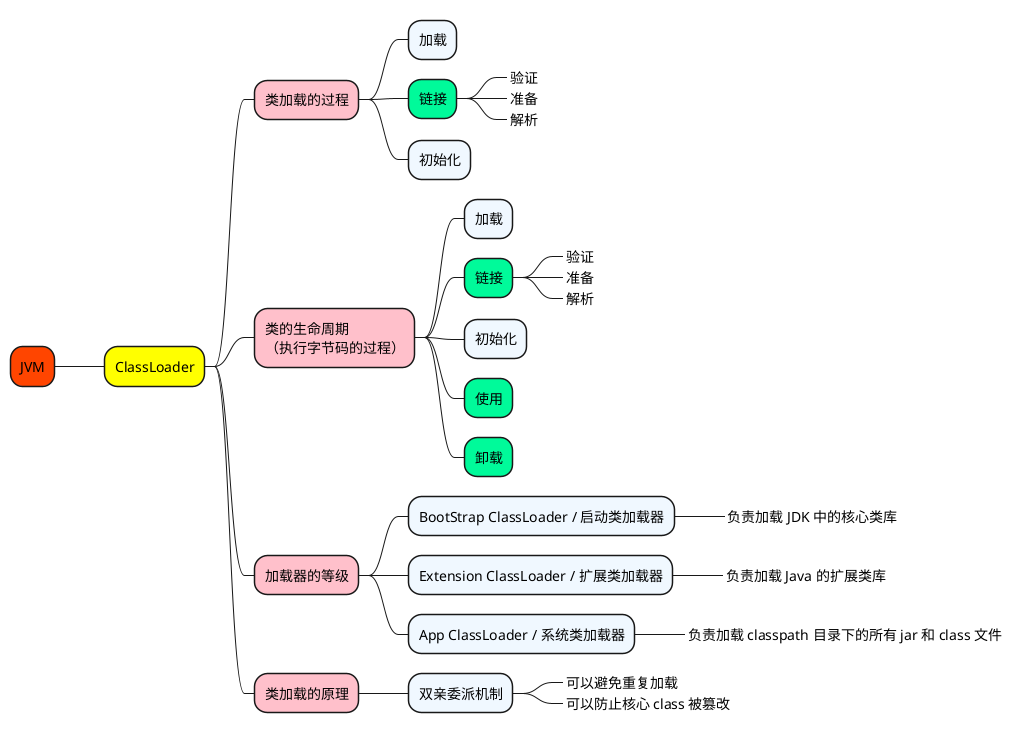 @startmindmap

+[#OrangeRed] JVM

++[#yellow] ClassLoader

+++[#Pink] 类加载的过程
++++[#AliceBlue] 加载
++++[#MediumSpringGreen] 链接
+++++[#AliceBlue]_ 验证
+++++[#AliceBlue]_ 准备
+++++[#AliceBlue]_ 解析
++++[#AliceBlue] 初始化


***[#Pink]:类的生命周期
（执行字节码的过程）;
++++[#AliceBlue] 加载
++++[#MediumSpringGreen] 链接
+++++[#AliceBlue]_ 验证
+++++[#AliceBlue]_ 准备
+++++[#AliceBlue]_ 解析
++++[#AliceBlue] 初始化
++++[#MediumSpringGreen] 使用
++++[#MediumSpringGreen] 卸载


+++[#Pink]  加载器的等级
++++[#AliceBlue] BootStrap ClassLoader / 启动类加载器
+++++[#AliceBlue]_ 负责加载 JDK 中的核心类库
++++[#AliceBlue] Extension ClassLoader / 扩展类加载器
+++++[#AliceBlue]_ 负责加载 Java 的扩展类库
++++[#AliceBlue] App ClassLoader / 系统类加载器
+++++[#AliceBlue]_ 负责加载 classpath 目录下的所有 jar 和 class 文件


+++[#Pink]  类加载的原理
++++[#AliceBlue] 双亲委派机制
+++++[#AliceBlue]_ 可以避免重复加载
+++++[#AliceBlue]_ 可以防止核心 class 被篡改


@endmindmap